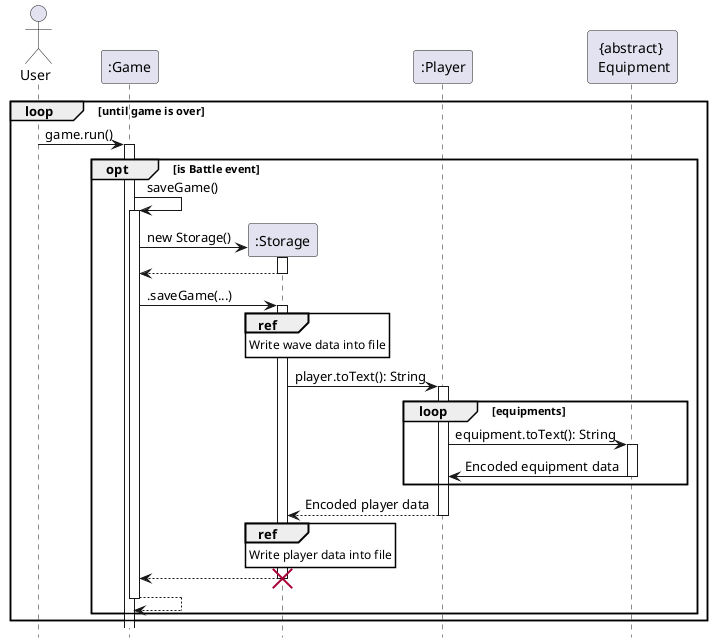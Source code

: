 @startuml
hide footbox
skinparam sequenceReferenceBackgroundColor #FFFFFF
actor User

participant ":Game" as Game
participant ":Storage" as Storage
participant ":Player" as Player
participant "{abstract} \n Equipment" as Equipment
loop until game is over
    User->Game : game.run()
    activate Game
    opt is Battle event
        Game->Game:saveGame()
        activate Game
        create Storage
        Game->Storage: new Storage()
        activate Storage
        Storage --> Game:
        deactivate Storage
        Game->Storage: .saveGame(...)
        activate Storage

        ref over Storage
            Write wave data into file
        end ref
        Storage -> Player: player.toText(): String
        activate Player
        loop equipments
        Player -> Equipment: equipment.toText(): String
        activate Equipment
        Equipment -> Player: Encoded equipment data
        deactivate Equipment
        end equipments
        Player --> Storage: Encoded player data
        deactivate Player
        ref over Storage
            Write player data into file
        end ref

        Storage --> Game
        destroy Storage
        Game --> Game
        deactivate Game
    end opt
end loop
@enduml

@startuml
hide footbox
skinparam sequenceReferenceBackgroundColor #FFFFFF

participant ":Storage" as Storage
participant ":FileWriter" as FileWriter
participant ":File" as File

activate Storage
group sd Write data into file
    Storage -> FileWriter: fw.write(data)
    activate FileWriter
    FileWriter -> File
    activate File
    File --> FileWriter
    deactivate File
    FileWriter --> Storage
    deactivate FileWriter
end group
@enduml
